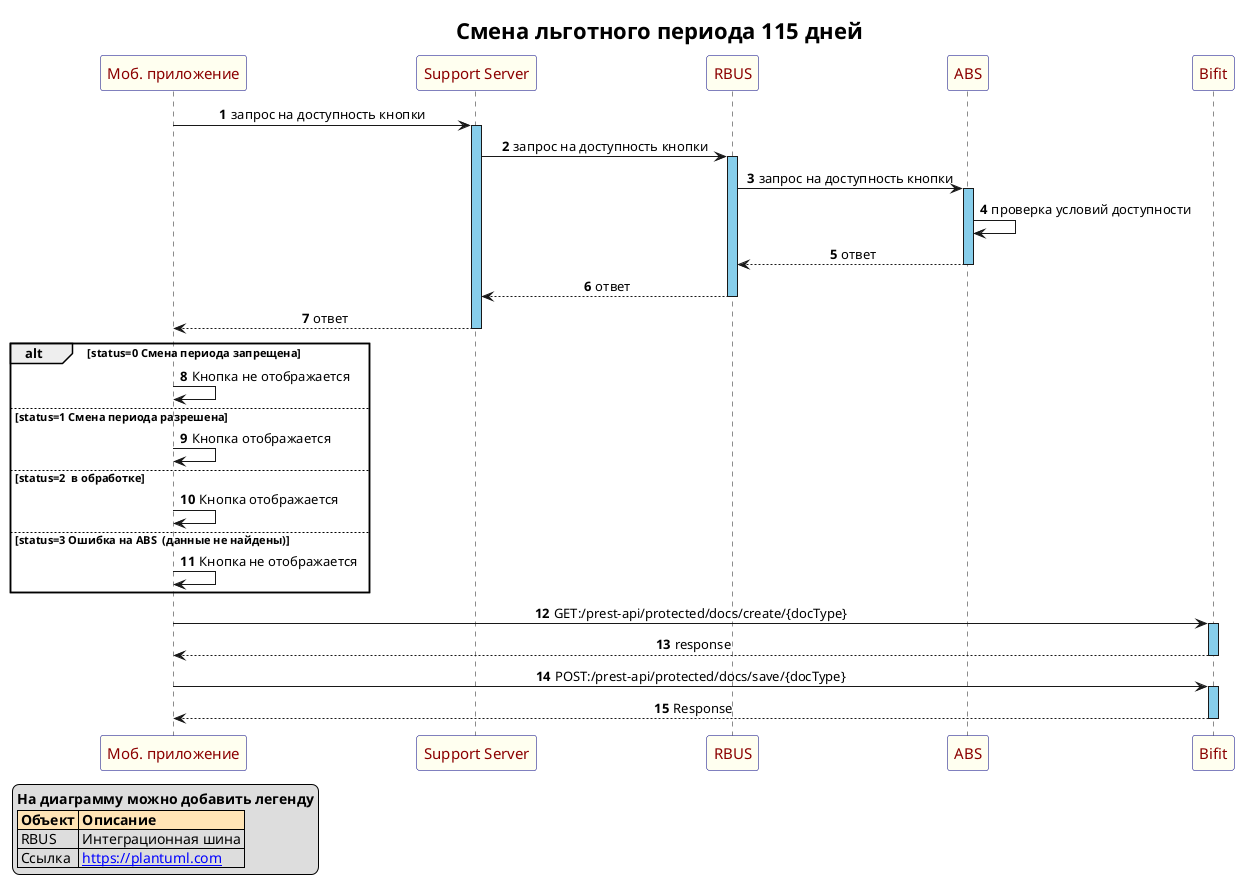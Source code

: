 @startuml name

skinparam sequence {
    MessageAlign center
    ParticipantBorderColor Navy
    ParticipantPadding 80
    ParticipantBackgroundColor Ivory
    ParticipantFontSize 15
    ParticipantFontColor DarkRed
    LifeLineBackgroundColor SkyBlue
}

skinparam titleFontSize 22
title Смена льготного периода 115 дней
participant "Моб. приложение" as mapp
participant "Support Server" as ss
participant "RBUS" as r
participant "ABS" as a
participant "Bifit" as b

autonumber
mapp -> ss++: запрос на доступность кнопки
ss -> r++: запрос на доступность кнопки
r -> a++: запрос на доступность кнопки
a -> a: проверка условий доступности
a --> r--: ответ
r --> ss--: ответ
ss --> mapp--: ответ

alt status=0 Смена периода запрещена
mapp -> mapp: Кнопка не отображается
else status=1 Смена периода разрешена
mapp -> mapp: Кнопка отображается
else status=2  в обработке
mapp -> mapp: Кнопка отображается 
else status=3 Ошибка на ABS  (данные не найдены)
mapp -> mapp:Кнопка не отображается
end alt

mapp -> b++: GET:/prest-api/protected/docs/create/{docType}
b --> mapp--: response
mapp -> b++:POST:/prest-api/protected/docs/save/{docType}
b --> mapp--:Response

legend left
  **На диаграмму можно добавить легенду**
  <#Moccasin>|= Объект |= Описание |
  | RBUS | Интеграционная шина |
  | Ссылка | [[https://plantuml.com]] |
endlegend
@enduml

